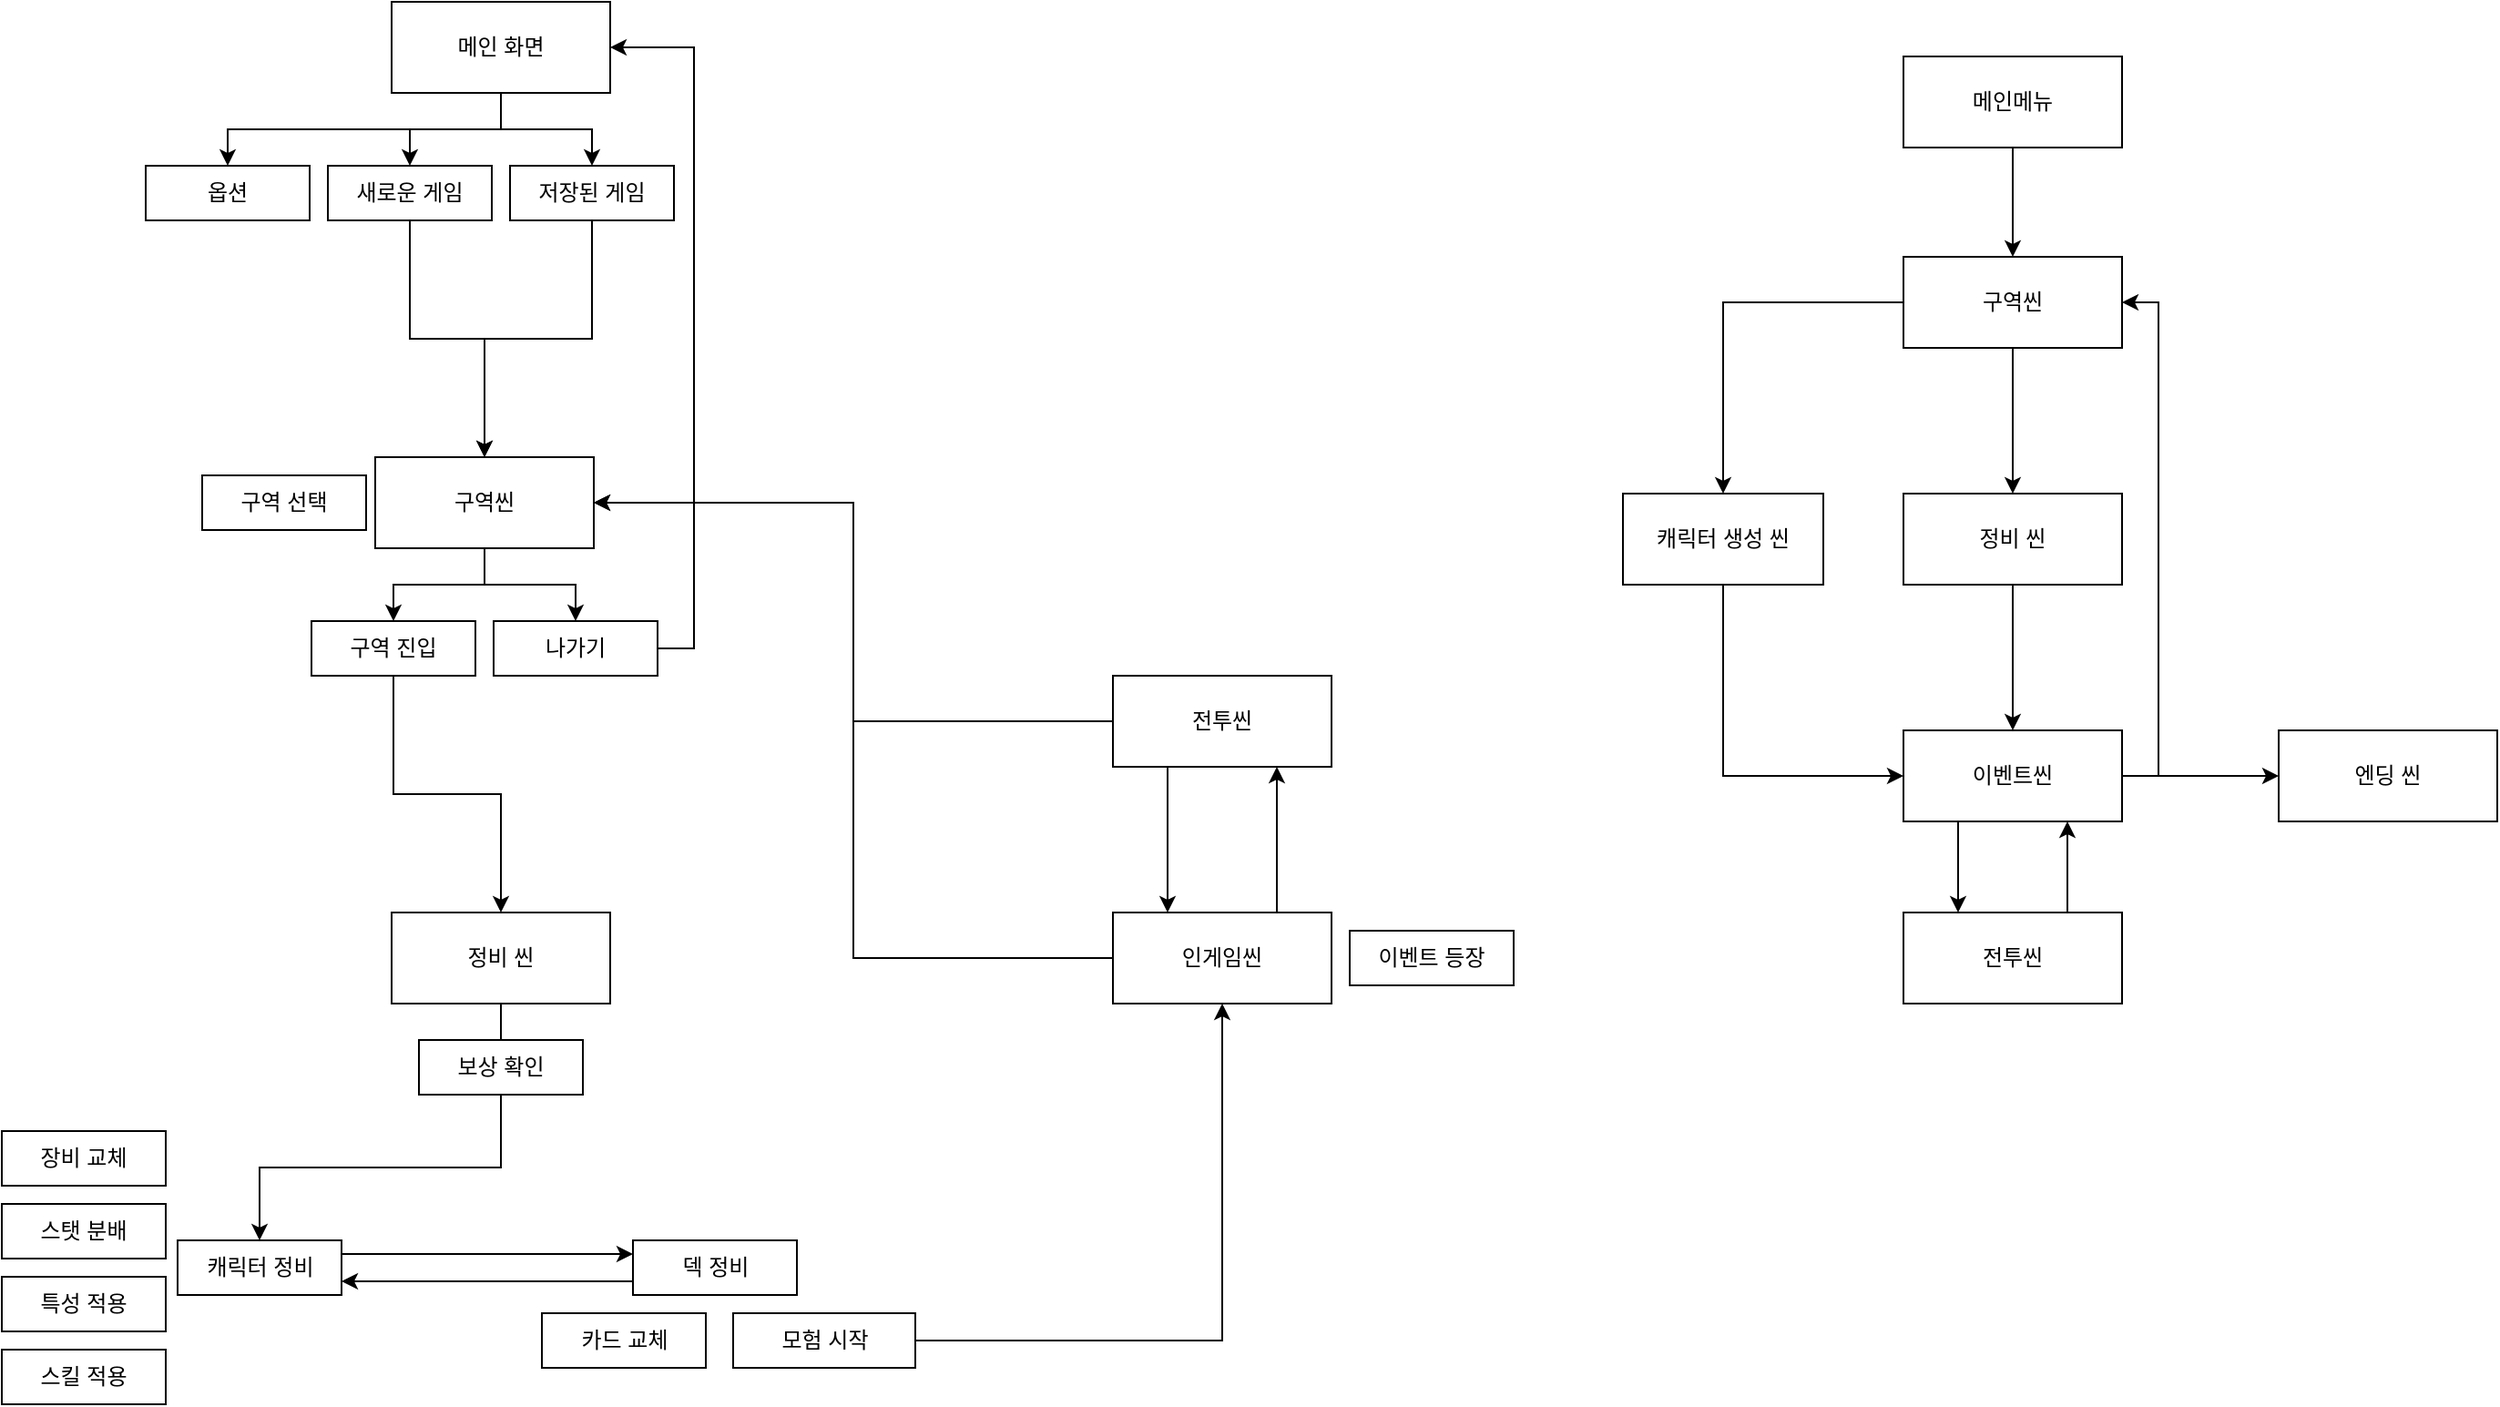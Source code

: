 <mxfile version="14.6.1" type="device"><diagram id="Av_CVQSiaXhoMsQztgof" name="Page-1"><mxGraphModel dx="1181" dy="727" grid="1" gridSize="10" guides="1" tooltips="1" connect="1" arrows="1" fold="1" page="1" pageScale="1" pageWidth="827" pageHeight="1169" math="0" shadow="0"><root><mxCell id="0"/><mxCell id="1" parent="0"/><mxCell id="67U4h067fMU7B21p5Ozw-6" style="edgeStyle=orthogonalEdgeStyle;rounded=0;orthogonalLoop=1;jettySize=auto;html=1;exitX=0.5;exitY=1;exitDx=0;exitDy=0;" parent="1" source="QbXg5CpkG4uvcfpA-dAZ-1" target="67U4h067fMU7B21p5Ozw-1" edge="1"><mxGeometry relative="1" as="geometry"/></mxCell><mxCell id="67U4h067fMU7B21p5Ozw-7" style="edgeStyle=orthogonalEdgeStyle;rounded=0;orthogonalLoop=1;jettySize=auto;html=1;exitX=0.5;exitY=1;exitDx=0;exitDy=0;" parent="1" source="QbXg5CpkG4uvcfpA-dAZ-1" target="67U4h067fMU7B21p5Ozw-2" edge="1"><mxGeometry relative="1" as="geometry"/></mxCell><mxCell id="67U4h067fMU7B21p5Ozw-8" style="edgeStyle=orthogonalEdgeStyle;rounded=0;orthogonalLoop=1;jettySize=auto;html=1;exitX=0.5;exitY=1;exitDx=0;exitDy=0;" parent="1" source="QbXg5CpkG4uvcfpA-dAZ-1" target="67U4h067fMU7B21p5Ozw-4" edge="1"><mxGeometry relative="1" as="geometry"/></mxCell><mxCell id="QbXg5CpkG4uvcfpA-dAZ-1" value="메인 화면" style="rounded=0;whiteSpace=wrap;html=1;" parent="1" vertex="1"><mxGeometry x="424" y="50" width="120" height="50" as="geometry"/></mxCell><mxCell id="QbXg5CpkG4uvcfpA-dAZ-22" style="edgeStyle=orthogonalEdgeStyle;rounded=0;orthogonalLoop=1;jettySize=auto;html=1;exitX=0;exitY=0.5;exitDx=0;exitDy=0;" parent="1" source="QbXg5CpkG4uvcfpA-dAZ-2" target="QbXg5CpkG4uvcfpA-dAZ-21" edge="1"><mxGeometry relative="1" as="geometry"/></mxCell><mxCell id="QbXg5CpkG4uvcfpA-dAZ-26" style="edgeStyle=orthogonalEdgeStyle;rounded=0;orthogonalLoop=1;jettySize=auto;html=1;exitX=0.5;exitY=1;exitDx=0;exitDy=0;entryX=0.5;entryY=0;entryDx=0;entryDy=0;" parent="1" source="QbXg5CpkG4uvcfpA-dAZ-2" target="QbXg5CpkG4uvcfpA-dAZ-3" edge="1"><mxGeometry relative="1" as="geometry"/></mxCell><mxCell id="QbXg5CpkG4uvcfpA-dAZ-2" value="구역씬" style="rounded=0;whiteSpace=wrap;html=1;" parent="1" vertex="1"><mxGeometry x="1254" y="190" width="120" height="50" as="geometry"/></mxCell><mxCell id="QbXg5CpkG4uvcfpA-dAZ-31" style="edgeStyle=orthogonalEdgeStyle;rounded=0;orthogonalLoop=1;jettySize=auto;html=1;exitX=0.5;exitY=1;exitDx=0;exitDy=0;" parent="1" source="QbXg5CpkG4uvcfpA-dAZ-3" target="QbXg5CpkG4uvcfpA-dAZ-4" edge="1"><mxGeometry relative="1" as="geometry"/></mxCell><mxCell id="QbXg5CpkG4uvcfpA-dAZ-3" value="정비 씬" style="rounded=0;whiteSpace=wrap;html=1;" parent="1" vertex="1"><mxGeometry x="1254" y="320" width="120" height="50" as="geometry"/></mxCell><mxCell id="QbXg5CpkG4uvcfpA-dAZ-7" style="edgeStyle=orthogonalEdgeStyle;rounded=0;orthogonalLoop=1;jettySize=auto;html=1;exitX=0.25;exitY=1;exitDx=0;exitDy=0;entryX=0.25;entryY=0;entryDx=0;entryDy=0;" parent="1" source="QbXg5CpkG4uvcfpA-dAZ-4" target="QbXg5CpkG4uvcfpA-dAZ-5" edge="1"><mxGeometry relative="1" as="geometry"/></mxCell><mxCell id="QbXg5CpkG4uvcfpA-dAZ-20" style="edgeStyle=orthogonalEdgeStyle;rounded=0;orthogonalLoop=1;jettySize=auto;html=1;exitX=1;exitY=0.5;exitDx=0;exitDy=0;entryX=1;entryY=0.5;entryDx=0;entryDy=0;" parent="1" source="QbXg5CpkG4uvcfpA-dAZ-4" target="QbXg5CpkG4uvcfpA-dAZ-2" edge="1"><mxGeometry relative="1" as="geometry"/></mxCell><mxCell id="QbXg5CpkG4uvcfpA-dAZ-33" style="edgeStyle=orthogonalEdgeStyle;rounded=0;orthogonalLoop=1;jettySize=auto;html=1;exitX=1;exitY=0.5;exitDx=0;exitDy=0;entryX=0;entryY=0.5;entryDx=0;entryDy=0;" parent="1" source="QbXg5CpkG4uvcfpA-dAZ-4" target="QbXg5CpkG4uvcfpA-dAZ-32" edge="1"><mxGeometry relative="1" as="geometry"/></mxCell><mxCell id="QbXg5CpkG4uvcfpA-dAZ-4" value="이벤트씬" style="rounded=0;whiteSpace=wrap;html=1;" parent="1" vertex="1"><mxGeometry x="1254" y="450" width="120" height="50" as="geometry"/></mxCell><mxCell id="QbXg5CpkG4uvcfpA-dAZ-8" style="edgeStyle=orthogonalEdgeStyle;rounded=0;orthogonalLoop=1;jettySize=auto;html=1;exitX=0.75;exitY=0;exitDx=0;exitDy=0;entryX=0.75;entryY=1;entryDx=0;entryDy=0;" parent="1" source="QbXg5CpkG4uvcfpA-dAZ-5" target="QbXg5CpkG4uvcfpA-dAZ-4" edge="1"><mxGeometry relative="1" as="geometry"/></mxCell><mxCell id="QbXg5CpkG4uvcfpA-dAZ-5" value="전투씬" style="rounded=0;whiteSpace=wrap;html=1;" parent="1" vertex="1"><mxGeometry x="1254" y="550" width="120" height="50" as="geometry"/></mxCell><mxCell id="QbXg5CpkG4uvcfpA-dAZ-23" style="edgeStyle=orthogonalEdgeStyle;rounded=0;orthogonalLoop=1;jettySize=auto;html=1;exitX=0.5;exitY=1;exitDx=0;exitDy=0;entryX=0;entryY=0.5;entryDx=0;entryDy=0;" parent="1" source="QbXg5CpkG4uvcfpA-dAZ-21" target="QbXg5CpkG4uvcfpA-dAZ-4" edge="1"><mxGeometry relative="1" as="geometry"/></mxCell><mxCell id="QbXg5CpkG4uvcfpA-dAZ-21" value="캐릭터 생성 씬" style="rounded=0;whiteSpace=wrap;html=1;" parent="1" vertex="1"><mxGeometry x="1100" y="320" width="110" height="50" as="geometry"/></mxCell><mxCell id="QbXg5CpkG4uvcfpA-dAZ-32" value="엔딩 씬" style="rounded=0;whiteSpace=wrap;html=1;" parent="1" vertex="1"><mxGeometry x="1460" y="450" width="120" height="50" as="geometry"/></mxCell><mxCell id="67U4h067fMU7B21p5Ozw-10" style="edgeStyle=orthogonalEdgeStyle;rounded=0;orthogonalLoop=1;jettySize=auto;html=1;exitX=0.5;exitY=1;exitDx=0;exitDy=0;" parent="1" source="67U4h067fMU7B21p5Ozw-1" target="67U4h067fMU7B21p5Ozw-9" edge="1"><mxGeometry relative="1" as="geometry"/></mxCell><mxCell id="67U4h067fMU7B21p5Ozw-1" value="새로운 게임" style="rounded=0;whiteSpace=wrap;html=1;" parent="1" vertex="1"><mxGeometry x="389" y="140" width="90" height="30" as="geometry"/></mxCell><mxCell id="67U4h067fMU7B21p5Ozw-11" style="edgeStyle=orthogonalEdgeStyle;rounded=0;orthogonalLoop=1;jettySize=auto;html=1;exitX=0.5;exitY=1;exitDx=0;exitDy=0;" parent="1" source="67U4h067fMU7B21p5Ozw-2" target="67U4h067fMU7B21p5Ozw-9" edge="1"><mxGeometry relative="1" as="geometry"/></mxCell><mxCell id="67U4h067fMU7B21p5Ozw-2" value="저장된 게임" style="rounded=0;whiteSpace=wrap;html=1;" parent="1" vertex="1"><mxGeometry x="489" y="140" width="90" height="30" as="geometry"/></mxCell><mxCell id="67U4h067fMU7B21p5Ozw-4" value="옵션" style="rounded=0;whiteSpace=wrap;html=1;" parent="1" vertex="1"><mxGeometry x="289" y="140" width="90" height="30" as="geometry"/></mxCell><mxCell id="67U4h067fMU7B21p5Ozw-14" style="edgeStyle=orthogonalEdgeStyle;rounded=0;orthogonalLoop=1;jettySize=auto;html=1;exitX=0.5;exitY=1;exitDx=0;exitDy=0;" parent="1" source="67U4h067fMU7B21p5Ozw-9" target="67U4h067fMU7B21p5Ozw-12" edge="1"><mxGeometry relative="1" as="geometry"/></mxCell><mxCell id="67U4h067fMU7B21p5Ozw-16" style="edgeStyle=orthogonalEdgeStyle;rounded=0;orthogonalLoop=1;jettySize=auto;html=1;exitX=0.5;exitY=1;exitDx=0;exitDy=0;" parent="1" source="67U4h067fMU7B21p5Ozw-9" target="67U4h067fMU7B21p5Ozw-13" edge="1"><mxGeometry relative="1" as="geometry"/></mxCell><mxCell id="67U4h067fMU7B21p5Ozw-9" value="구역씬" style="rounded=0;whiteSpace=wrap;html=1;" parent="1" vertex="1"><mxGeometry x="415" y="300" width="120" height="50" as="geometry"/></mxCell><mxCell id="67U4h067fMU7B21p5Ozw-18" style="edgeStyle=orthogonalEdgeStyle;rounded=0;orthogonalLoop=1;jettySize=auto;html=1;exitX=0.5;exitY=1;exitDx=0;exitDy=0;" parent="1" source="67U4h067fMU7B21p5Ozw-12" target="67U4h067fMU7B21p5Ozw-15" edge="1"><mxGeometry relative="1" as="geometry"/></mxCell><mxCell id="67U4h067fMU7B21p5Ozw-12" value="구역 진입" style="rounded=0;whiteSpace=wrap;html=1;" parent="1" vertex="1"><mxGeometry x="380" y="390" width="90" height="30" as="geometry"/></mxCell><mxCell id="67U4h067fMU7B21p5Ozw-17" style="edgeStyle=orthogonalEdgeStyle;rounded=0;orthogonalLoop=1;jettySize=auto;html=1;exitX=1;exitY=0.5;exitDx=0;exitDy=0;entryX=1;entryY=0.5;entryDx=0;entryDy=0;" parent="1" source="67U4h067fMU7B21p5Ozw-13" target="QbXg5CpkG4uvcfpA-dAZ-1" edge="1"><mxGeometry relative="1" as="geometry"/></mxCell><mxCell id="67U4h067fMU7B21p5Ozw-13" value="나가기" style="rounded=0;whiteSpace=wrap;html=1;" parent="1" vertex="1"><mxGeometry x="480" y="390" width="90" height="30" as="geometry"/></mxCell><mxCell id="67U4h067fMU7B21p5Ozw-26" style="edgeStyle=orthogonalEdgeStyle;rounded=0;orthogonalLoop=1;jettySize=auto;html=1;exitX=0.5;exitY=1;exitDx=0;exitDy=0;startArrow=none;" parent="1" source="67U4h067fMU7B21p5Ozw-36" target="67U4h067fMU7B21p5Ozw-21" edge="1"><mxGeometry relative="1" as="geometry"/></mxCell><mxCell id="67U4h067fMU7B21p5Ozw-15" value="정비 씬" style="rounded=0;whiteSpace=wrap;html=1;" parent="1" vertex="1"><mxGeometry x="424" y="550" width="120" height="50" as="geometry"/></mxCell><mxCell id="67U4h067fMU7B21p5Ozw-20" value="구역 선택" style="rounded=0;whiteSpace=wrap;html=1;" parent="1" vertex="1"><mxGeometry x="320" y="310" width="90" height="30" as="geometry"/></mxCell><mxCell id="67U4h067fMU7B21p5Ozw-32" style="edgeStyle=orthogonalEdgeStyle;rounded=0;orthogonalLoop=1;jettySize=auto;html=1;exitX=1;exitY=0.25;exitDx=0;exitDy=0;entryX=0;entryY=0.25;entryDx=0;entryDy=0;" parent="1" source="67U4h067fMU7B21p5Ozw-21" target="67U4h067fMU7B21p5Ozw-22" edge="1"><mxGeometry relative="1" as="geometry"/></mxCell><mxCell id="67U4h067fMU7B21p5Ozw-21" value="캐릭터 정비" style="rounded=0;whiteSpace=wrap;html=1;" parent="1" vertex="1"><mxGeometry x="306.5" y="730" width="90" height="30" as="geometry"/></mxCell><mxCell id="67U4h067fMU7B21p5Ozw-33" style="edgeStyle=orthogonalEdgeStyle;rounded=0;orthogonalLoop=1;jettySize=auto;html=1;exitX=0;exitY=0.75;exitDx=0;exitDy=0;entryX=1;entryY=0.75;entryDx=0;entryDy=0;" parent="1" source="67U4h067fMU7B21p5Ozw-22" target="67U4h067fMU7B21p5Ozw-21" edge="1"><mxGeometry relative="1" as="geometry"/></mxCell><mxCell id="67U4h067fMU7B21p5Ozw-22" value="덱 정비" style="rounded=0;whiteSpace=wrap;html=1;" parent="1" vertex="1"><mxGeometry x="556.5" y="730" width="90" height="30" as="geometry"/></mxCell><mxCell id="67U4h067fMU7B21p5Ozw-23" value="스탯 분배" style="rounded=0;whiteSpace=wrap;html=1;" parent="1" vertex="1"><mxGeometry x="210" y="710" width="90" height="30" as="geometry"/></mxCell><mxCell id="67U4h067fMU7B21p5Ozw-24" value="스킬 적용" style="rounded=0;whiteSpace=wrap;html=1;" parent="1" vertex="1"><mxGeometry x="210" y="790" width="90" height="30" as="geometry"/></mxCell><mxCell id="67U4h067fMU7B21p5Ozw-25" value="특성 적용" style="rounded=0;whiteSpace=wrap;html=1;" parent="1" vertex="1"><mxGeometry x="210" y="750" width="90" height="30" as="geometry"/></mxCell><mxCell id="67U4h067fMU7B21p5Ozw-28" value="장비 교체" style="rounded=0;whiteSpace=wrap;html=1;" parent="1" vertex="1"><mxGeometry x="210" y="670" width="90" height="30" as="geometry"/></mxCell><mxCell id="67U4h067fMU7B21p5Ozw-34" value="카드 교체" style="rounded=0;whiteSpace=wrap;html=1;" parent="1" vertex="1"><mxGeometry x="506.5" y="770" width="90" height="30" as="geometry"/></mxCell><mxCell id="67U4h067fMU7B21p5Ozw-39" style="edgeStyle=orthogonalEdgeStyle;rounded=0;orthogonalLoop=1;jettySize=auto;html=1;exitX=1;exitY=0.5;exitDx=0;exitDy=0;" parent="1" source="67U4h067fMU7B21p5Ozw-35" target="67U4h067fMU7B21p5Ozw-38" edge="1"><mxGeometry relative="1" as="geometry"/></mxCell><mxCell id="67U4h067fMU7B21p5Ozw-35" value="모험 시작" style="rounded=0;whiteSpace=wrap;html=1;" parent="1" vertex="1"><mxGeometry x="611.5" y="770" width="100" height="30" as="geometry"/></mxCell><mxCell id="67U4h067fMU7B21p5Ozw-36" value="보상 확인" style="rounded=0;whiteSpace=wrap;html=1;" parent="1" vertex="1"><mxGeometry x="439" y="620" width="90" height="30" as="geometry"/></mxCell><mxCell id="67U4h067fMU7B21p5Ozw-37" value="" style="edgeStyle=orthogonalEdgeStyle;rounded=0;orthogonalLoop=1;jettySize=auto;html=1;exitX=0.5;exitY=1;exitDx=0;exitDy=0;endArrow=none;" parent="1" source="67U4h067fMU7B21p5Ozw-15" target="67U4h067fMU7B21p5Ozw-36" edge="1"><mxGeometry relative="1" as="geometry"><mxPoint x="484" y="600" as="sourcePoint"/><mxPoint x="315" y="730" as="targetPoint"/></mxGeometry></mxCell><mxCell id="67U4h067fMU7B21p5Ozw-44" style="edgeStyle=orthogonalEdgeStyle;rounded=0;orthogonalLoop=1;jettySize=auto;html=1;exitX=0.75;exitY=0;exitDx=0;exitDy=0;entryX=0.75;entryY=1;entryDx=0;entryDy=0;" parent="1" source="67U4h067fMU7B21p5Ozw-38" target="67U4h067fMU7B21p5Ozw-42" edge="1"><mxGeometry relative="1" as="geometry"/></mxCell><mxCell id="67U4h067fMU7B21p5Ozw-46" style="edgeStyle=orthogonalEdgeStyle;rounded=0;orthogonalLoop=1;jettySize=auto;html=1;exitX=0;exitY=0.5;exitDx=0;exitDy=0;entryX=1;entryY=0.5;entryDx=0;entryDy=0;" parent="1" source="67U4h067fMU7B21p5Ozw-38" target="67U4h067fMU7B21p5Ozw-9" edge="1"><mxGeometry relative="1" as="geometry"/></mxCell><mxCell id="67U4h067fMU7B21p5Ozw-38" value="인게임씬" style="rounded=0;whiteSpace=wrap;html=1;" parent="1" vertex="1"><mxGeometry x="820" y="550" width="120" height="50" as="geometry"/></mxCell><mxCell id="67U4h067fMU7B21p5Ozw-40" value="이벤트 등장" style="rounded=0;whiteSpace=wrap;html=1;" parent="1" vertex="1"><mxGeometry x="950" y="560" width="90" height="30" as="geometry"/></mxCell><mxCell id="67U4h067fMU7B21p5Ozw-45" style="edgeStyle=orthogonalEdgeStyle;rounded=0;orthogonalLoop=1;jettySize=auto;html=1;exitX=0.25;exitY=1;exitDx=0;exitDy=0;entryX=0.25;entryY=0;entryDx=0;entryDy=0;" parent="1" source="67U4h067fMU7B21p5Ozw-42" target="67U4h067fMU7B21p5Ozw-38" edge="1"><mxGeometry relative="1" as="geometry"/></mxCell><mxCell id="67U4h067fMU7B21p5Ozw-47" style="edgeStyle=orthogonalEdgeStyle;rounded=0;orthogonalLoop=1;jettySize=auto;html=1;exitX=0;exitY=0.5;exitDx=0;exitDy=0;entryX=1;entryY=0.5;entryDx=0;entryDy=0;" parent="1" source="67U4h067fMU7B21p5Ozw-42" target="67U4h067fMU7B21p5Ozw-9" edge="1"><mxGeometry relative="1" as="geometry"/></mxCell><mxCell id="67U4h067fMU7B21p5Ozw-42" value="전투씬" style="rounded=0;whiteSpace=wrap;html=1;" parent="1" vertex="1"><mxGeometry x="820" y="420" width="120" height="50" as="geometry"/></mxCell><mxCell id="A_qhn5GpvBMwGkMIxm1M-2" style="edgeStyle=orthogonalEdgeStyle;rounded=0;orthogonalLoop=1;jettySize=auto;html=1;exitX=0.5;exitY=1;exitDx=0;exitDy=0;entryX=0.5;entryY=0;entryDx=0;entryDy=0;" edge="1" parent="1" source="A_qhn5GpvBMwGkMIxm1M-1" target="QbXg5CpkG4uvcfpA-dAZ-2"><mxGeometry relative="1" as="geometry"/></mxCell><mxCell id="A_qhn5GpvBMwGkMIxm1M-1" value="메인메뉴" style="rounded=0;whiteSpace=wrap;html=1;" vertex="1" parent="1"><mxGeometry x="1254" y="80" width="120" height="50" as="geometry"/></mxCell></root></mxGraphModel></diagram></mxfile>